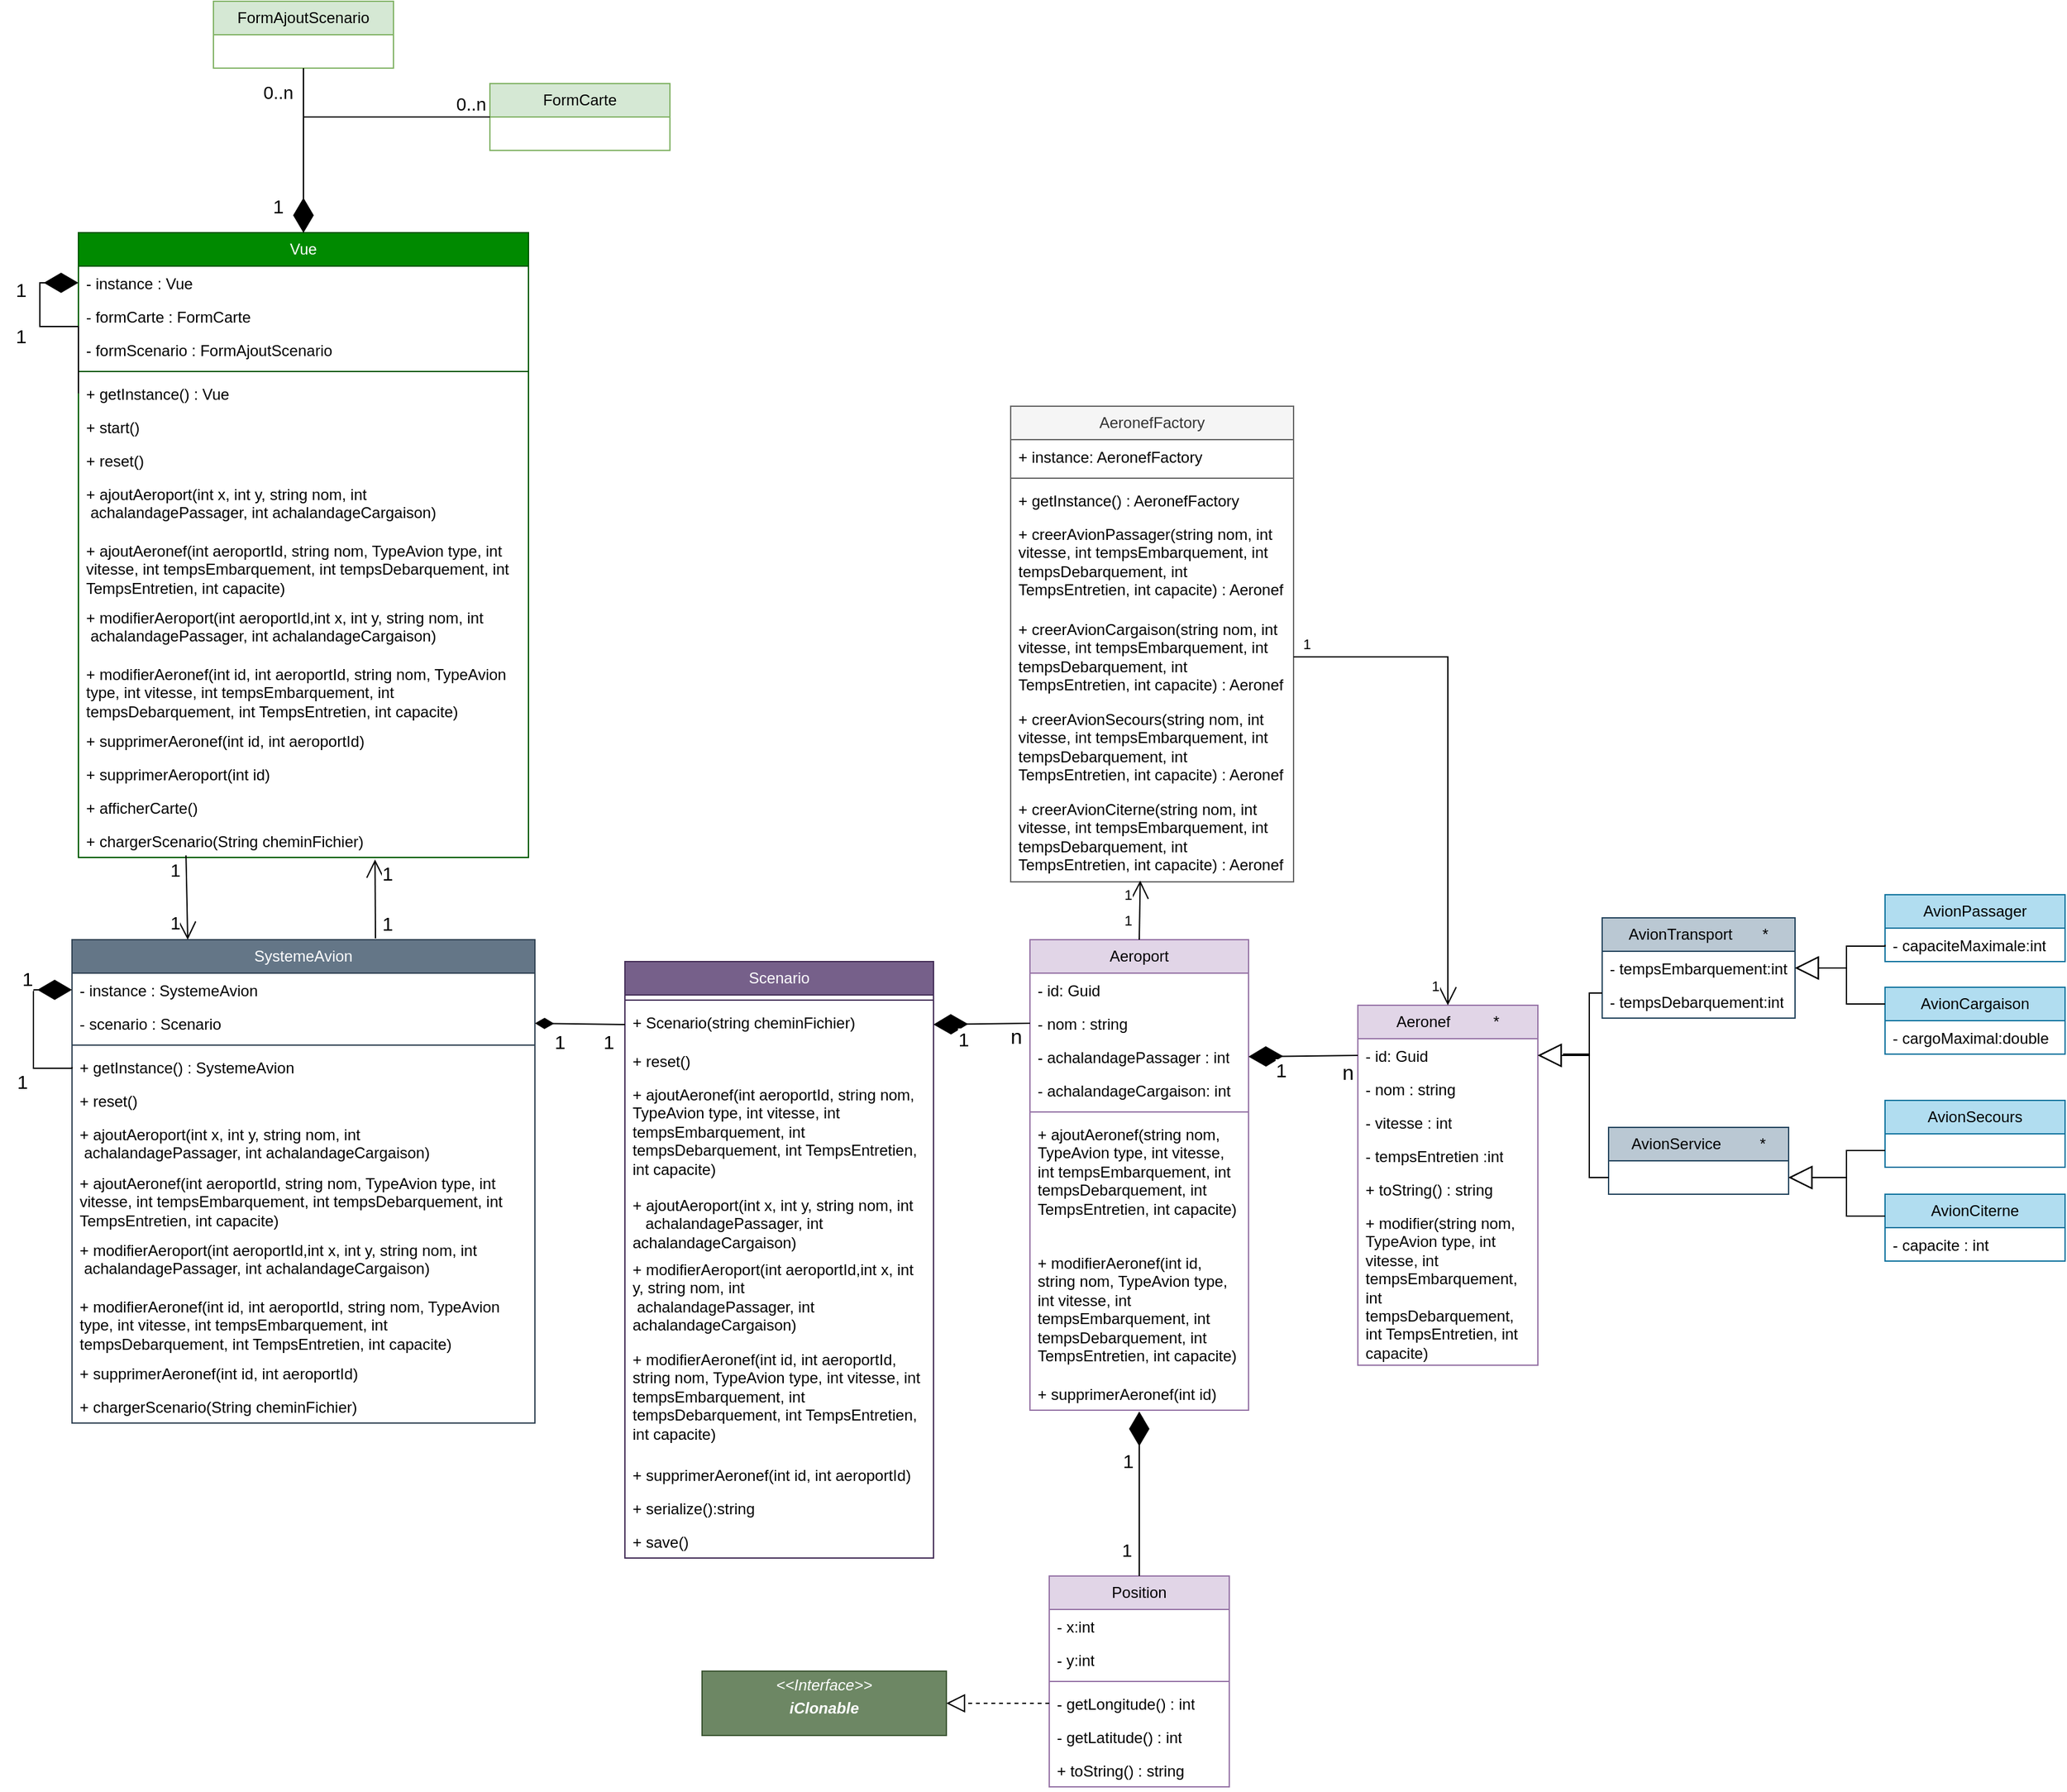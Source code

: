<mxfile version="26.2.14">
  <diagram name="Page-1" id="G4jUNvh0E0kJYvAfDZpT">
    <mxGraphModel dx="1162" dy="1583" grid="1" gridSize="10" guides="1" tooltips="1" connect="1" arrows="1" fold="1" page="1" pageScale="1" pageWidth="850" pageHeight="1100" math="0" shadow="0">
      <root>
        <mxCell id="0" />
        <mxCell id="1" parent="0" />
        <mxCell id="WXTV3Mn7f3rtUq6KaUBK-5" value="SystemeAvion" style="swimlane;fontStyle=0;childLayout=stackLayout;horizontal=1;startSize=26;fillColor=#647687;horizontalStack=0;resizeParent=1;resizeParentMax=0;resizeLast=0;collapsible=1;marginBottom=0;whiteSpace=wrap;html=1;strokeColor=#314354;fontColor=#ffffff;" parent="1" vertex="1">
          <mxGeometry x="100" y="155" width="360" height="376" as="geometry" />
        </mxCell>
        <mxCell id="WXTV3Mn7f3rtUq6KaUBK-6" value="- instance : SystemeAvion" style="text;strokeColor=none;fillColor=none;align=left;verticalAlign=top;spacingLeft=4;spacingRight=4;overflow=hidden;rotatable=0;points=[[0,0.5],[1,0.5]];portConstraint=eastwest;whiteSpace=wrap;html=1;" parent="WXTV3Mn7f3rtUq6KaUBK-5" vertex="1">
          <mxGeometry y="26" width="360" height="26" as="geometry" />
        </mxCell>
        <mxCell id="WXTV3Mn7f3rtUq6KaUBK-99" value="- scenario : Scenario" style="text;strokeColor=none;fillColor=none;align=left;verticalAlign=top;spacingLeft=4;spacingRight=4;overflow=hidden;rotatable=0;points=[[0,0.5],[1,0.5]];portConstraint=eastwest;whiteSpace=wrap;html=1;" parent="WXTV3Mn7f3rtUq6KaUBK-5" vertex="1">
          <mxGeometry y="52" width="360" height="26" as="geometry" />
        </mxCell>
        <mxCell id="WXTV3Mn7f3rtUq6KaUBK-9" value="" style="line;strokeWidth=1;fillColor=none;align=left;verticalAlign=middle;spacingTop=-1;spacingLeft=3;spacingRight=3;rotatable=0;labelPosition=right;points=[];portConstraint=eastwest;strokeColor=inherit;" parent="WXTV3Mn7f3rtUq6KaUBK-5" vertex="1">
          <mxGeometry y="78" width="360" height="8" as="geometry" />
        </mxCell>
        <mxCell id="WXTV3Mn7f3rtUq6KaUBK-10" value="+ getInstance() : SystemeAvion" style="text;strokeColor=none;fillColor=none;align=left;verticalAlign=top;spacingLeft=4;spacingRight=4;overflow=hidden;rotatable=0;points=[[0,0.5],[1,0.5]];portConstraint=eastwest;whiteSpace=wrap;html=1;" parent="WXTV3Mn7f3rtUq6KaUBK-5" vertex="1">
          <mxGeometry y="86" width="360" height="26" as="geometry" />
        </mxCell>
        <mxCell id="WXTV3Mn7f3rtUq6KaUBK-11" value="" style="endArrow=diamondThin;endFill=1;endSize=24;html=1;rounded=0;exitX=0;exitY=0.5;exitDx=0;exitDy=0;edgeStyle=orthogonalEdgeStyle;entryX=0;entryY=0.5;entryDx=0;entryDy=0;" parent="WXTV3Mn7f3rtUq6KaUBK-5" source="WXTV3Mn7f3rtUq6KaUBK-10" target="WXTV3Mn7f3rtUq6KaUBK-6" edge="1">
          <mxGeometry width="160" relative="1" as="geometry">
            <mxPoint x="-180" y="30" as="sourcePoint" />
            <mxPoint x="-70" y="40" as="targetPoint" />
            <Array as="points">
              <mxPoint x="-30" y="100" />
              <mxPoint x="-30" y="39" />
            </Array>
          </mxGeometry>
        </mxCell>
        <mxCell id="WXTV3Mn7f3rtUq6KaUBK-14" value="1" style="edgeLabel;html=1;align=center;verticalAlign=middle;resizable=0;points=[];fontSize=15;" parent="WXTV3Mn7f3rtUq6KaUBK-11" vertex="1" connectable="0">
          <mxGeometry x="-0.617" y="-3" relative="1" as="geometry">
            <mxPoint x="-17" y="13" as="offset" />
          </mxGeometry>
        </mxCell>
        <mxCell id="WXTV3Mn7f3rtUq6KaUBK-15" value="1" style="edgeLabel;html=1;align=center;verticalAlign=middle;resizable=0;points=[];fontSize=15;" parent="WXTV3Mn7f3rtUq6KaUBK-11" vertex="1" connectable="0">
          <mxGeometry x="0.564" y="2" relative="1" as="geometry">
            <mxPoint x="-9" y="-7" as="offset" />
          </mxGeometry>
        </mxCell>
        <mxCell id="maukN36tXcJNzbH-KZ2X-19" value="+ reset()" style="text;strokeColor=none;fillColor=none;align=left;verticalAlign=top;spacingLeft=4;spacingRight=4;overflow=hidden;rotatable=0;points=[[0,0.5],[1,0.5]];portConstraint=eastwest;whiteSpace=wrap;html=1;" vertex="1" parent="WXTV3Mn7f3rtUq6KaUBK-5">
          <mxGeometry y="112" width="360" height="26" as="geometry" />
        </mxCell>
        <mxCell id="WXTV3Mn7f3rtUq6KaUBK-150" value="+ ajoutAeroport(int x, int y, string nom, int&amp;nbsp; &amp;nbsp; &amp;nbsp; &amp;nbsp;achalandagePassager, int achalandageCargaison)" style="text;strokeColor=none;fillColor=none;align=left;verticalAlign=top;spacingLeft=4;spacingRight=4;overflow=hidden;rotatable=0;points=[[0,0.5],[1,0.5]];portConstraint=eastwest;whiteSpace=wrap;html=1;" parent="WXTV3Mn7f3rtUq6KaUBK-5" vertex="1">
          <mxGeometry y="138" width="360" height="38" as="geometry" />
        </mxCell>
        <mxCell id="maukN36tXcJNzbH-KZ2X-2" value="+ ajoutAeronef(int aeroportId, string nom, TypeAvion type, int vitesse, int tempsEmbarquement, int tempsDebarquement, int TempsEntretien, int capacite)" style="text;strokeColor=none;fillColor=none;align=left;verticalAlign=top;spacingLeft=4;spacingRight=4;overflow=hidden;rotatable=0;points=[[0,0.5],[1,0.5]];portConstraint=eastwest;whiteSpace=wrap;html=1;" vertex="1" parent="WXTV3Mn7f3rtUq6KaUBK-5">
          <mxGeometry y="176" width="360" height="52" as="geometry" />
        </mxCell>
        <mxCell id="maukN36tXcJNzbH-KZ2X-8" value="+ modifierAeroport(int aeroportId,int x, int y, string nom, int&amp;nbsp; &amp;nbsp; &amp;nbsp; &amp;nbsp;achalandagePassager, int achalandageCargaison)" style="text;strokeColor=none;fillColor=none;align=left;verticalAlign=top;spacingLeft=4;spacingRight=4;overflow=hidden;rotatable=0;points=[[0,0.5],[1,0.5]];portConstraint=eastwest;whiteSpace=wrap;html=1;" vertex="1" parent="WXTV3Mn7f3rtUq6KaUBK-5">
          <mxGeometry y="228" width="360" height="44" as="geometry" />
        </mxCell>
        <mxCell id="maukN36tXcJNzbH-KZ2X-14" value="+ modifierAeronef(int id, int aeroportId, string nom, TypeAvion type, int vitesse, int tempsEmbarquement, int tempsDebarquement, int TempsEntretien, int capacite)" style="text;strokeColor=none;fillColor=none;align=left;verticalAlign=top;spacingLeft=4;spacingRight=4;overflow=hidden;rotatable=0;points=[[0,0.5],[1,0.5]];portConstraint=eastwest;whiteSpace=wrap;html=1;" vertex="1" parent="WXTV3Mn7f3rtUq6KaUBK-5">
          <mxGeometry y="272" width="360" height="52" as="geometry" />
        </mxCell>
        <mxCell id="WXTV3Mn7f3rtUq6KaUBK-170" value="+ supprimerAeronef(int id, int aeroportId)" style="text;strokeColor=none;fillColor=none;align=left;verticalAlign=top;spacingLeft=4;spacingRight=4;overflow=hidden;rotatable=0;points=[[0,0.5],[1,0.5]];portConstraint=eastwest;whiteSpace=wrap;html=1;" parent="WXTV3Mn7f3rtUq6KaUBK-5" vertex="1">
          <mxGeometry y="324" width="360" height="26" as="geometry" />
        </mxCell>
        <mxCell id="WXTV3Mn7f3rtUq6KaUBK-176" value="+ chargerScenario(String cheminFichier)" style="text;strokeColor=none;fillColor=none;align=left;verticalAlign=top;spacingLeft=4;spacingRight=4;overflow=hidden;rotatable=0;points=[[0,0.5],[1,0.5]];portConstraint=eastwest;whiteSpace=wrap;html=1;" parent="WXTV3Mn7f3rtUq6KaUBK-5" vertex="1">
          <mxGeometry y="350" width="360" height="26" as="geometry" />
        </mxCell>
        <mxCell id="WXTV3Mn7f3rtUq6KaUBK-16" value="Vue" style="swimlane;fontStyle=0;childLayout=stackLayout;horizontal=1;startSize=26;fillColor=#008a00;horizontalStack=0;resizeParent=1;resizeParentMax=0;resizeLast=0;collapsible=1;marginBottom=0;whiteSpace=wrap;html=1;strokeColor=#005700;fontColor=#ffffff;" parent="1" vertex="1">
          <mxGeometry x="105" y="-395" width="350" height="486" as="geometry" />
        </mxCell>
        <mxCell id="WXTV3Mn7f3rtUq6KaUBK-17" value="- instance : Vue" style="text;strokeColor=none;fillColor=none;align=left;verticalAlign=top;spacingLeft=4;spacingRight=4;overflow=hidden;rotatable=0;points=[[0,0.5],[1,0.5]];portConstraint=eastwest;whiteSpace=wrap;html=1;" parent="WXTV3Mn7f3rtUq6KaUBK-16" vertex="1">
          <mxGeometry y="26" width="350" height="26" as="geometry" />
        </mxCell>
        <mxCell id="Ey0nkB0xlsIukGjBq3pv-2" value="- formCarte : FormCarte" style="text;strokeColor=none;fillColor=none;align=left;verticalAlign=top;spacingLeft=4;spacingRight=4;overflow=hidden;rotatable=0;points=[[0,0.5],[1,0.5]];portConstraint=eastwest;whiteSpace=wrap;html=1;" parent="WXTV3Mn7f3rtUq6KaUBK-16" vertex="1">
          <mxGeometry y="52" width="350" height="26" as="geometry" />
        </mxCell>
        <mxCell id="Ey0nkB0xlsIukGjBq3pv-1" value="- formScenario : FormAjoutScenario" style="text;strokeColor=none;fillColor=none;align=left;verticalAlign=top;spacingLeft=4;spacingRight=4;overflow=hidden;rotatable=0;points=[[0,0.5],[1,0.5]];portConstraint=eastwest;whiteSpace=wrap;html=1;" parent="WXTV3Mn7f3rtUq6KaUBK-16" vertex="1">
          <mxGeometry y="78" width="350" height="26" as="geometry" />
        </mxCell>
        <mxCell id="WXTV3Mn7f3rtUq6KaUBK-20" value="" style="line;strokeWidth=1;fillColor=none;align=left;verticalAlign=middle;spacingTop=-1;spacingLeft=3;spacingRight=3;rotatable=0;labelPosition=right;points=[];portConstraint=eastwest;strokeColor=inherit;" parent="WXTV3Mn7f3rtUq6KaUBK-16" vertex="1">
          <mxGeometry y="104" width="350" height="8" as="geometry" />
        </mxCell>
        <mxCell id="WXTV3Mn7f3rtUq6KaUBK-18" value="+ getInstance() : Vue" style="text;strokeColor=none;fillColor=none;align=left;verticalAlign=top;spacingLeft=4;spacingRight=4;overflow=hidden;rotatable=0;points=[[0,0.5],[1,0.5]];portConstraint=eastwest;whiteSpace=wrap;html=1;" parent="WXTV3Mn7f3rtUq6KaUBK-16" vertex="1">
          <mxGeometry y="112" width="350" height="26" as="geometry" />
        </mxCell>
        <mxCell id="WXTV3Mn7f3rtUq6KaUBK-24" value="" style="endArrow=diamondThin;endFill=1;endSize=24;html=1;rounded=0;exitX=0;exitY=0.5;exitDx=0;exitDy=0;edgeStyle=orthogonalEdgeStyle;entryX=0;entryY=0.5;entryDx=0;entryDy=0;" parent="WXTV3Mn7f3rtUq6KaUBK-16" source="WXTV3Mn7f3rtUq6KaUBK-18" target="WXTV3Mn7f3rtUq6KaUBK-17" edge="1">
          <mxGeometry width="160" relative="1" as="geometry">
            <mxPoint y="74" as="sourcePoint" />
            <mxPoint y="40" as="targetPoint" />
            <Array as="points">
              <mxPoint x="-30" y="73" />
              <mxPoint x="-30" y="39" />
            </Array>
          </mxGeometry>
        </mxCell>
        <mxCell id="WXTV3Mn7f3rtUq6KaUBK-25" value="1" style="edgeLabel;html=1;align=center;verticalAlign=middle;resizable=0;points=[];fontSize=15;" parent="WXTV3Mn7f3rtUq6KaUBK-24" vertex="1" connectable="0">
          <mxGeometry x="-0.617" y="-3" relative="1" as="geometry">
            <mxPoint x="-48" y="-17" as="offset" />
          </mxGeometry>
        </mxCell>
        <mxCell id="WXTV3Mn7f3rtUq6KaUBK-26" value="1" style="edgeLabel;html=1;align=center;verticalAlign=middle;resizable=0;points=[];fontSize=15;" parent="WXTV3Mn7f3rtUq6KaUBK-24" vertex="1" connectable="0">
          <mxGeometry x="0.564" y="2" relative="1" as="geometry">
            <mxPoint x="-13" y="3" as="offset" />
          </mxGeometry>
        </mxCell>
        <mxCell id="WXTV3Mn7f3rtUq6KaUBK-178" value="+ start()" style="text;strokeColor=none;fillColor=none;align=left;verticalAlign=top;spacingLeft=4;spacingRight=4;overflow=hidden;rotatable=0;points=[[0,0.5],[1,0.5]];portConstraint=eastwest;whiteSpace=wrap;html=1;" parent="WXTV3Mn7f3rtUq6KaUBK-16" vertex="1">
          <mxGeometry y="138" width="350" height="26" as="geometry" />
        </mxCell>
        <mxCell id="maukN36tXcJNzbH-KZ2X-18" value="+ reset()" style="text;strokeColor=none;fillColor=none;align=left;verticalAlign=top;spacingLeft=4;spacingRight=4;overflow=hidden;rotatable=0;points=[[0,0.5],[1,0.5]];portConstraint=eastwest;whiteSpace=wrap;html=1;" vertex="1" parent="WXTV3Mn7f3rtUq6KaUBK-16">
          <mxGeometry y="164" width="350" height="26" as="geometry" />
        </mxCell>
        <mxCell id="WXTV3Mn7f3rtUq6KaUBK-73" value="+ ajoutAeroport(int x, int y, string nom, int&amp;nbsp; &amp;nbsp; &amp;nbsp; &amp;nbsp;achalandagePassager, int achalandageCargaison)" style="text;strokeColor=none;fillColor=none;align=left;verticalAlign=top;spacingLeft=4;spacingRight=4;overflow=hidden;rotatable=0;points=[[0,0.5],[1,0.5]];portConstraint=eastwest;whiteSpace=wrap;html=1;" parent="WXTV3Mn7f3rtUq6KaUBK-16" vertex="1">
          <mxGeometry y="190" width="350" height="44" as="geometry" />
        </mxCell>
        <mxCell id="WXTV3Mn7f3rtUq6KaUBK-74" value="+ ajoutAeronef(int aeroportId, string nom, TypeAvion type, int vitesse, int tempsEmbarquement, int tempsDebarquement, int TempsEntretien, int capacite)" style="text;strokeColor=none;fillColor=none;align=left;verticalAlign=top;spacingLeft=4;spacingRight=4;overflow=hidden;rotatable=0;points=[[0,0.5],[1,0.5]];portConstraint=eastwest;whiteSpace=wrap;html=1;" parent="WXTV3Mn7f3rtUq6KaUBK-16" vertex="1">
          <mxGeometry y="234" width="350" height="52" as="geometry" />
        </mxCell>
        <mxCell id="maukN36tXcJNzbH-KZ2X-7" value="+ modifierAeroport(int aeroportId,int x, int y, string nom, int&amp;nbsp; &amp;nbsp; &amp;nbsp; &amp;nbsp;achalandagePassager, int achalandageCargaison)" style="text;strokeColor=none;fillColor=none;align=left;verticalAlign=top;spacingLeft=4;spacingRight=4;overflow=hidden;rotatable=0;points=[[0,0.5],[1,0.5]];portConstraint=eastwest;whiteSpace=wrap;html=1;" vertex="1" parent="WXTV3Mn7f3rtUq6KaUBK-16">
          <mxGeometry y="286" width="350" height="44" as="geometry" />
        </mxCell>
        <mxCell id="maukN36tXcJNzbH-KZ2X-13" value="+ modifierAeronef(int id, int aeroportId, string nom, TypeAvion type, int vitesse, int tempsEmbarquement, int tempsDebarquement, int TempsEntretien, int capacite)" style="text;strokeColor=none;fillColor=none;align=left;verticalAlign=top;spacingLeft=4;spacingRight=4;overflow=hidden;rotatable=0;points=[[0,0.5],[1,0.5]];portConstraint=eastwest;whiteSpace=wrap;html=1;" vertex="1" parent="WXTV3Mn7f3rtUq6KaUBK-16">
          <mxGeometry y="330" width="350" height="52" as="geometry" />
        </mxCell>
        <mxCell id="WXTV3Mn7f3rtUq6KaUBK-151" value="+ supprimerAeronef(int id, int aeroportId)" style="text;strokeColor=none;fillColor=none;align=left;verticalAlign=top;spacingLeft=4;spacingRight=4;overflow=hidden;rotatable=0;points=[[0,0.5],[1,0.5]];portConstraint=eastwest;whiteSpace=wrap;html=1;" parent="WXTV3Mn7f3rtUq6KaUBK-16" vertex="1">
          <mxGeometry y="382" width="350" height="26" as="geometry" />
        </mxCell>
        <mxCell id="WXTV3Mn7f3rtUq6KaUBK-169" value="+ supprimerAeroport(int id)" style="text;strokeColor=none;fillColor=none;align=left;verticalAlign=top;spacingLeft=4;spacingRight=4;overflow=hidden;rotatable=0;points=[[0,0.5],[1,0.5]];portConstraint=eastwest;whiteSpace=wrap;html=1;" parent="WXTV3Mn7f3rtUq6KaUBK-16" vertex="1">
          <mxGeometry y="408" width="350" height="26" as="geometry" />
        </mxCell>
        <mxCell id="WXTV3Mn7f3rtUq6KaUBK-174" value="+ afficherCarte()" style="text;strokeColor=none;fillColor=none;align=left;verticalAlign=top;spacingLeft=4;spacingRight=4;overflow=hidden;rotatable=0;points=[[0,0.5],[1,0.5]];portConstraint=eastwest;whiteSpace=wrap;html=1;" parent="WXTV3Mn7f3rtUq6KaUBK-16" vertex="1">
          <mxGeometry y="434" width="350" height="26" as="geometry" />
        </mxCell>
        <mxCell id="WXTV3Mn7f3rtUq6KaUBK-175" value="+ chargerScenario(String cheminFichier)" style="text;strokeColor=none;fillColor=none;align=left;verticalAlign=top;spacingLeft=4;spacingRight=4;overflow=hidden;rotatable=0;points=[[0,0.5],[1,0.5]];portConstraint=eastwest;whiteSpace=wrap;html=1;" parent="WXTV3Mn7f3rtUq6KaUBK-16" vertex="1">
          <mxGeometry y="460" width="350" height="26" as="geometry" />
        </mxCell>
        <mxCell id="WXTV3Mn7f3rtUq6KaUBK-21" value="" style="endArrow=open;endFill=1;endSize=12;html=1;rounded=0;entryX=0.25;entryY=0;entryDx=0;entryDy=0;exitX=0.239;exitY=0.936;exitDx=0;exitDy=0;exitPerimeter=0;" parent="1" source="WXTV3Mn7f3rtUq6KaUBK-175" target="WXTV3Mn7f3rtUq6KaUBK-5" edge="1">
          <mxGeometry width="160" relative="1" as="geometry">
            <mxPoint x="190" y="84" as="sourcePoint" />
            <mxPoint x="205" y="74" as="targetPoint" />
          </mxGeometry>
        </mxCell>
        <mxCell id="WXTV3Mn7f3rtUq6KaUBK-77" value="1" style="edgeLabel;html=1;align=center;verticalAlign=middle;resizable=0;points=[];fontSize=14;" parent="WXTV3Mn7f3rtUq6KaUBK-21" vertex="1" connectable="0">
          <mxGeometry x="-0.432" y="-4" relative="1" as="geometry">
            <mxPoint x="-5" y="-7" as="offset" />
          </mxGeometry>
        </mxCell>
        <mxCell id="WXTV3Mn7f3rtUq6KaUBK-78" value="1" style="edgeLabel;html=1;align=center;verticalAlign=middle;resizable=0;points=[];fontSize=14;" parent="WXTV3Mn7f3rtUq6KaUBK-21" vertex="1" connectable="0">
          <mxGeometry x="0.316" y="-4" relative="1" as="geometry">
            <mxPoint x="-6" y="9" as="offset" />
          </mxGeometry>
        </mxCell>
        <mxCell id="WXTV3Mn7f3rtUq6KaUBK-23" value="" style="endArrow=open;endFill=1;endSize=12;html=1;rounded=0;entryX=0.659;entryY=1.064;entryDx=0;entryDy=0;entryPerimeter=0;" parent="1" target="WXTV3Mn7f3rtUq6KaUBK-175" edge="1">
          <mxGeometry width="160" relative="1" as="geometry">
            <mxPoint x="336" y="154" as="sourcePoint" />
            <mxPoint x="337" y="94" as="targetPoint" />
          </mxGeometry>
        </mxCell>
        <mxCell id="WXTV3Mn7f3rtUq6KaUBK-75" value="1" style="edgeLabel;html=1;align=center;verticalAlign=middle;resizable=0;points=[];fontSize=15;" parent="WXTV3Mn7f3rtUq6KaUBK-23" vertex="1" connectable="0">
          <mxGeometry x="-0.487" y="1" relative="1" as="geometry">
            <mxPoint x="10" y="3" as="offset" />
          </mxGeometry>
        </mxCell>
        <mxCell id="WXTV3Mn7f3rtUq6KaUBK-76" value="1" style="edgeLabel;html=1;align=center;verticalAlign=middle;resizable=0;points=[];fontSize=15;" parent="WXTV3Mn7f3rtUq6KaUBK-23" vertex="1" connectable="0">
          <mxGeometry x="0.518" y="-1" relative="1" as="geometry">
            <mxPoint x="8" y="-5" as="offset" />
          </mxGeometry>
        </mxCell>
        <mxCell id="WXTV3Mn7f3rtUq6KaUBK-27" value="Scenario" style="swimlane;fontStyle=0;childLayout=stackLayout;horizontal=1;startSize=26;fillColor=#76608a;horizontalStack=0;resizeParent=1;resizeParentMax=0;resizeLast=0;collapsible=1;marginBottom=0;whiteSpace=wrap;html=1;strokeColor=#432D57;fontColor=#ffffff;" parent="1" vertex="1">
          <mxGeometry x="530" y="172" width="240" height="464" as="geometry" />
        </mxCell>
        <mxCell id="WXTV3Mn7f3rtUq6KaUBK-29" value="" style="line;strokeWidth=1;fillColor=none;align=left;verticalAlign=middle;spacingTop=-1;spacingLeft=3;spacingRight=3;rotatable=0;labelPosition=right;points=[];portConstraint=eastwest;strokeColor=inherit;" parent="WXTV3Mn7f3rtUq6KaUBK-27" vertex="1">
          <mxGeometry y="26" width="240" height="8" as="geometry" />
        </mxCell>
        <mxCell id="WXTV3Mn7f3rtUq6KaUBK-177" value="+ Scenario(string cheminFichier)" style="text;strokeColor=none;fillColor=none;align=left;verticalAlign=top;spacingLeft=4;spacingRight=4;overflow=hidden;rotatable=0;points=[[0,0.5],[1,0.5]];portConstraint=eastwest;whiteSpace=wrap;html=1;" parent="WXTV3Mn7f3rtUq6KaUBK-27" vertex="1">
          <mxGeometry y="34" width="240" height="30" as="geometry" />
        </mxCell>
        <mxCell id="maukN36tXcJNzbH-KZ2X-20" value="+ reset()" style="text;strokeColor=none;fillColor=none;align=left;verticalAlign=top;spacingLeft=4;spacingRight=4;overflow=hidden;rotatable=0;points=[[0,0.5],[1,0.5]];portConstraint=eastwest;whiteSpace=wrap;html=1;" vertex="1" parent="WXTV3Mn7f3rtUq6KaUBK-27">
          <mxGeometry y="64" width="240" height="26" as="geometry" />
        </mxCell>
        <mxCell id="maukN36tXcJNzbH-KZ2X-3" value="+ ajoutAeronef(int aeroportId, string nom, TypeAvion type, int vitesse, int tempsEmbarquement, int tempsDebarquement, int TempsEntretien, int capacite)" style="text;strokeColor=none;fillColor=none;align=left;verticalAlign=top;spacingLeft=4;spacingRight=4;overflow=hidden;rotatable=0;points=[[0,0.5],[1,0.5]];portConstraint=eastwest;whiteSpace=wrap;html=1;" vertex="1" parent="WXTV3Mn7f3rtUq6KaUBK-27">
          <mxGeometry y="90" width="240" height="86" as="geometry" />
        </mxCell>
        <mxCell id="Ey0nkB0xlsIukGjBq3pv-10" value="+ ajoutAeroport(int x, int y, string nom, int&amp;nbsp; &amp;nbsp; &amp;nbsp; &amp;nbsp;achalandagePassager, int achalandageCargaison)" style="text;strokeColor=none;fillColor=none;align=left;verticalAlign=top;spacingLeft=4;spacingRight=4;overflow=hidden;rotatable=0;points=[[0,0.5],[1,0.5]];portConstraint=eastwest;whiteSpace=wrap;html=1;" parent="WXTV3Mn7f3rtUq6KaUBK-27" vertex="1">
          <mxGeometry y="176" width="240" height="50" as="geometry" />
        </mxCell>
        <mxCell id="maukN36tXcJNzbH-KZ2X-9" value="+ modifierAeroport(int aeroportId,int x, int y, string nom, int&amp;nbsp; &amp;nbsp; &amp;nbsp; &amp;nbsp;achalandagePassager, int achalandageCargaison)" style="text;strokeColor=none;fillColor=none;align=left;verticalAlign=top;spacingLeft=4;spacingRight=4;overflow=hidden;rotatable=0;points=[[0,0.5],[1,0.5]];portConstraint=eastwest;whiteSpace=wrap;html=1;" vertex="1" parent="WXTV3Mn7f3rtUq6KaUBK-27">
          <mxGeometry y="226" width="240" height="70" as="geometry" />
        </mxCell>
        <mxCell id="maukN36tXcJNzbH-KZ2X-15" value="+ modifierAeronef(int id, int aeroportId, string nom, TypeAvion type, int vitesse, int tempsEmbarquement, int tempsDebarquement, int TempsEntretien, int capacite)" style="text;strokeColor=none;fillColor=none;align=left;verticalAlign=top;spacingLeft=4;spacingRight=4;overflow=hidden;rotatable=0;points=[[0,0.5],[1,0.5]];portConstraint=eastwest;whiteSpace=wrap;html=1;" vertex="1" parent="WXTV3Mn7f3rtUq6KaUBK-27">
          <mxGeometry y="296" width="240" height="90" as="geometry" />
        </mxCell>
        <mxCell id="maukN36tXcJNzbH-KZ2X-11" value="+ supprimerAeronef(int id, int aeroportId)" style="text;strokeColor=none;fillColor=none;align=left;verticalAlign=top;spacingLeft=4;spacingRight=4;overflow=hidden;rotatable=0;points=[[0,0.5],[1,0.5]];portConstraint=eastwest;whiteSpace=wrap;html=1;" vertex="1" parent="WXTV3Mn7f3rtUq6KaUBK-27">
          <mxGeometry y="386" width="240" height="26" as="geometry" />
        </mxCell>
        <mxCell id="WXTV3Mn7f3rtUq6KaUBK-138" value="+ serialize():string" style="text;strokeColor=none;fillColor=none;align=left;verticalAlign=top;spacingLeft=4;spacingRight=4;overflow=hidden;rotatable=0;points=[[0,0.5],[1,0.5]];portConstraint=eastwest;whiteSpace=wrap;html=1;" parent="WXTV3Mn7f3rtUq6KaUBK-27" vertex="1">
          <mxGeometry y="412" width="240" height="26" as="geometry" />
        </mxCell>
        <mxCell id="WXTV3Mn7f3rtUq6KaUBK-161" value="+ save()" style="text;strokeColor=none;fillColor=none;align=left;verticalAlign=top;spacingLeft=4;spacingRight=4;overflow=hidden;rotatable=0;points=[[0,0.5],[1,0.5]];portConstraint=eastwest;whiteSpace=wrap;html=1;" parent="WXTV3Mn7f3rtUq6KaUBK-27" vertex="1">
          <mxGeometry y="438" width="240" height="26" as="geometry" />
        </mxCell>
        <mxCell id="WXTV3Mn7f3rtUq6KaUBK-34" value="" style="endArrow=diamondThin;endFill=1;endSize=12;html=1;rounded=0;entryX=1;entryY=0.5;entryDx=0;entryDy=0;exitX=0;exitY=0.5;exitDx=0;exitDy=0;" parent="1" source="WXTV3Mn7f3rtUq6KaUBK-177" target="WXTV3Mn7f3rtUq6KaUBK-99" edge="1">
          <mxGeometry width="160" relative="1" as="geometry">
            <mxPoint x="580" y="219.0" as="sourcePoint" />
            <mxPoint x="600" y="201.37" as="targetPoint" />
          </mxGeometry>
        </mxCell>
        <mxCell id="WXTV3Mn7f3rtUq6KaUBK-96" value="1" style="edgeLabel;html=1;align=center;verticalAlign=middle;resizable=0;points=[];fontSize=15;" parent="WXTV3Mn7f3rtUq6KaUBK-34" vertex="1" connectable="0">
          <mxGeometry x="-0.617" y="-2" relative="1" as="geometry">
            <mxPoint y="15" as="offset" />
          </mxGeometry>
        </mxCell>
        <mxCell id="WXTV3Mn7f3rtUq6KaUBK-97" value="1" style="edgeLabel;html=1;align=center;verticalAlign=middle;resizable=0;points=[];fontSize=15;" parent="WXTV3Mn7f3rtUq6KaUBK-34" vertex="1" connectable="0">
          <mxGeometry x="0.459" y="2" relative="1" as="geometry">
            <mxPoint y="11" as="offset" />
          </mxGeometry>
        </mxCell>
        <mxCell id="WXTV3Mn7f3rtUq6KaUBK-37" value="Aeronef&amp;nbsp; &amp;nbsp; &amp;nbsp; &amp;nbsp; &amp;nbsp; *" style="swimlane;fontStyle=0;childLayout=stackLayout;horizontal=1;startSize=26;fillColor=#e1d5e7;horizontalStack=0;resizeParent=1;resizeParentMax=0;resizeLast=0;collapsible=1;marginBottom=0;whiteSpace=wrap;html=1;strokeColor=#9673a6;" parent="1" vertex="1">
          <mxGeometry x="1100" y="206" width="140" height="280" as="geometry" />
        </mxCell>
        <mxCell id="WXTV3Mn7f3rtUq6KaUBK-132" value="- id: Guid" style="text;strokeColor=none;fillColor=none;align=left;verticalAlign=top;spacingLeft=4;spacingRight=4;overflow=hidden;rotatable=0;points=[[0,0.5],[1,0.5]];portConstraint=eastwest;whiteSpace=wrap;html=1;" parent="WXTV3Mn7f3rtUq6KaUBK-37" vertex="1">
          <mxGeometry y="26" width="140" height="26" as="geometry" />
        </mxCell>
        <mxCell id="Ey0nkB0xlsIukGjBq3pv-3" value="- nom : string" style="text;strokeColor=none;fillColor=none;align=left;verticalAlign=top;spacingLeft=4;spacingRight=4;overflow=hidden;rotatable=0;points=[[0,0.5],[1,0.5]];portConstraint=eastwest;whiteSpace=wrap;html=1;" parent="WXTV3Mn7f3rtUq6KaUBK-37" vertex="1">
          <mxGeometry y="52" width="140" height="26" as="geometry" />
        </mxCell>
        <mxCell id="Ey0nkB0xlsIukGjBq3pv-5" value="- vitesse : int" style="text;strokeColor=none;fillColor=none;align=left;verticalAlign=top;spacingLeft=4;spacingRight=4;overflow=hidden;rotatable=0;points=[[0,0.5],[1,0.5]];portConstraint=eastwest;whiteSpace=wrap;html=1;" parent="WXTV3Mn7f3rtUq6KaUBK-37" vertex="1">
          <mxGeometry y="78" width="140" height="26" as="geometry" />
        </mxCell>
        <mxCell id="Ey0nkB0xlsIukGjBq3pv-7" value="- tempsEntretien :int" style="text;strokeColor=none;fillColor=none;align=left;verticalAlign=top;spacingLeft=4;spacingRight=4;overflow=hidden;rotatable=0;points=[[0,0.5],[1,0.5]];portConstraint=eastwest;whiteSpace=wrap;html=1;" parent="WXTV3Mn7f3rtUq6KaUBK-37" vertex="1">
          <mxGeometry y="104" width="140" height="26" as="geometry" />
        </mxCell>
        <mxCell id="Ey0nkB0xlsIukGjBq3pv-8" value="+ toString() : string" style="text;strokeColor=none;fillColor=none;align=left;verticalAlign=top;spacingLeft=4;spacingRight=4;overflow=hidden;rotatable=0;points=[[0,0.5],[1,0.5]];portConstraint=eastwest;whiteSpace=wrap;html=1;" parent="WXTV3Mn7f3rtUq6KaUBK-37" vertex="1">
          <mxGeometry y="130" width="140" height="26" as="geometry" />
        </mxCell>
        <mxCell id="maukN36tXcJNzbH-KZ2X-17" value="+ modifier(string nom, TypeAvion type, int vitesse, int tempsEmbarquement, int tempsDebarquement, int TempsEntretien, int capacite)" style="text;strokeColor=none;fillColor=none;align=left;verticalAlign=top;spacingLeft=4;spacingRight=4;overflow=hidden;rotatable=0;points=[[0,0.5],[1,0.5]];portConstraint=eastwest;whiteSpace=wrap;html=1;" vertex="1" parent="WXTV3Mn7f3rtUq6KaUBK-37">
          <mxGeometry y="156" width="140" height="124" as="geometry" />
        </mxCell>
        <mxCell id="WXTV3Mn7f3rtUq6KaUBK-50" value="Aeroport" style="swimlane;fontStyle=0;childLayout=stackLayout;horizontal=1;startSize=26;fillColor=#e1d5e7;horizontalStack=0;resizeParent=1;resizeParentMax=0;resizeLast=0;collapsible=1;marginBottom=0;whiteSpace=wrap;html=1;strokeColor=#9673a6;" parent="1" vertex="1">
          <mxGeometry x="845" y="155" width="170" height="366" as="geometry">
            <mxRectangle x="770" y="146" width="90" height="30" as="alternateBounds" />
          </mxGeometry>
        </mxCell>
        <mxCell id="WXTV3Mn7f3rtUq6KaUBK-52" value="- id: Guid" style="text;strokeColor=none;fillColor=none;align=left;verticalAlign=top;spacingLeft=4;spacingRight=4;overflow=hidden;rotatable=0;points=[[0,0.5],[1,0.5]];portConstraint=eastwest;whiteSpace=wrap;html=1;" parent="WXTV3Mn7f3rtUq6KaUBK-50" vertex="1">
          <mxGeometry y="26" width="170" height="26" as="geometry" />
        </mxCell>
        <mxCell id="WXTV3Mn7f3rtUq6KaUBK-53" value="- nom : string" style="text;strokeColor=none;fillColor=none;align=left;verticalAlign=top;spacingLeft=4;spacingRight=4;overflow=hidden;rotatable=0;points=[[0,0.5],[1,0.5]];portConstraint=eastwest;whiteSpace=wrap;html=1;" parent="WXTV3Mn7f3rtUq6KaUBK-50" vertex="1">
          <mxGeometry y="52" width="170" height="26" as="geometry" />
        </mxCell>
        <mxCell id="WXTV3Mn7f3rtUq6KaUBK-134" value="- achalandagePassager : int" style="text;strokeColor=none;fillColor=none;align=left;verticalAlign=top;spacingLeft=4;spacingRight=4;overflow=hidden;rotatable=0;points=[[0,0.5],[1,0.5]];portConstraint=eastwest;whiteSpace=wrap;html=1;" parent="WXTV3Mn7f3rtUq6KaUBK-50" vertex="1">
          <mxGeometry y="78" width="170" height="26" as="geometry" />
        </mxCell>
        <mxCell id="WXTV3Mn7f3rtUq6KaUBK-135" value="- achalandageCargaison: int" style="text;strokeColor=none;fillColor=none;align=left;verticalAlign=top;spacingLeft=4;spacingRight=4;overflow=hidden;rotatable=0;points=[[0,0.5],[1,0.5]];portConstraint=eastwest;whiteSpace=wrap;html=1;" parent="WXTV3Mn7f3rtUq6KaUBK-50" vertex="1">
          <mxGeometry y="104" width="170" height="26" as="geometry" />
        </mxCell>
        <mxCell id="maukN36tXcJNzbH-KZ2X-5" value="" style="line;strokeWidth=1;fillColor=none;align=left;verticalAlign=middle;spacingTop=-1;spacingLeft=3;spacingRight=3;rotatable=0;labelPosition=right;points=[];portConstraint=eastwest;strokeColor=inherit;" vertex="1" parent="WXTV3Mn7f3rtUq6KaUBK-50">
          <mxGeometry y="130" width="170" height="8" as="geometry" />
        </mxCell>
        <mxCell id="maukN36tXcJNzbH-KZ2X-4" value="+ ajoutAeronef(string nom, TypeAvion type, int vitesse, int tempsEmbarquement, int tempsDebarquement, int TempsEntretien, int capacite)" style="text;strokeColor=none;fillColor=none;align=left;verticalAlign=top;spacingLeft=4;spacingRight=4;overflow=hidden;rotatable=0;points=[[0,0.5],[1,0.5]];portConstraint=eastwest;whiteSpace=wrap;html=1;" vertex="1" parent="WXTV3Mn7f3rtUq6KaUBK-50">
          <mxGeometry y="138" width="170" height="100" as="geometry" />
        </mxCell>
        <mxCell id="maukN36tXcJNzbH-KZ2X-16" value="+ modifierAeronef(int id, string nom, TypeAvion type, int vitesse, int tempsEmbarquement, int tempsDebarquement, int TempsEntretien, int capacite)" style="text;strokeColor=none;fillColor=none;align=left;verticalAlign=top;spacingLeft=4;spacingRight=4;overflow=hidden;rotatable=0;points=[[0,0.5],[1,0.5]];portConstraint=eastwest;whiteSpace=wrap;html=1;" vertex="1" parent="WXTV3Mn7f3rtUq6KaUBK-50">
          <mxGeometry y="238" width="170" height="102" as="geometry" />
        </mxCell>
        <mxCell id="maukN36tXcJNzbH-KZ2X-12" value="+ supprimerAeronef(int id)" style="text;strokeColor=none;fillColor=none;align=left;verticalAlign=top;spacingLeft=4;spacingRight=4;overflow=hidden;rotatable=0;points=[[0,0.5],[1,0.5]];portConstraint=eastwest;whiteSpace=wrap;html=1;" vertex="1" parent="WXTV3Mn7f3rtUq6KaUBK-50">
          <mxGeometry y="340" width="170" height="26" as="geometry" />
        </mxCell>
        <mxCell id="WXTV3Mn7f3rtUq6KaUBK-54" value="Position" style="swimlane;fontStyle=0;childLayout=stackLayout;horizontal=1;startSize=26;fillColor=#e1d5e7;horizontalStack=0;resizeParent=1;resizeParentMax=0;resizeLast=0;collapsible=1;marginBottom=0;whiteSpace=wrap;html=1;strokeColor=#9673a6;" parent="1" vertex="1">
          <mxGeometry x="860" y="650" width="140" height="164" as="geometry" />
        </mxCell>
        <mxCell id="WXTV3Mn7f3rtUq6KaUBK-55" value="- x:int" style="text;strokeColor=none;fillColor=none;align=left;verticalAlign=top;spacingLeft=4;spacingRight=4;overflow=hidden;rotatable=0;points=[[0,0.5],[1,0.5]];portConstraint=eastwest;whiteSpace=wrap;html=1;" parent="WXTV3Mn7f3rtUq6KaUBK-54" vertex="1">
          <mxGeometry y="26" width="140" height="26" as="geometry" />
        </mxCell>
        <mxCell id="WXTV3Mn7f3rtUq6KaUBK-56" value="- y:int" style="text;strokeColor=none;fillColor=none;align=left;verticalAlign=top;spacingLeft=4;spacingRight=4;overflow=hidden;rotatable=0;points=[[0,0.5],[1,0.5]];portConstraint=eastwest;whiteSpace=wrap;html=1;" parent="WXTV3Mn7f3rtUq6KaUBK-54" vertex="1">
          <mxGeometry y="52" width="140" height="26" as="geometry" />
        </mxCell>
        <mxCell id="WXTV3Mn7f3rtUq6KaUBK-86" value="" style="line;strokeWidth=1;fillColor=none;align=left;verticalAlign=middle;spacingTop=-1;spacingLeft=3;spacingRight=3;rotatable=0;labelPosition=right;points=[];portConstraint=eastwest;strokeColor=inherit;" parent="WXTV3Mn7f3rtUq6KaUBK-54" vertex="1">
          <mxGeometry y="78" width="140" height="8" as="geometry" />
        </mxCell>
        <mxCell id="WXTV3Mn7f3rtUq6KaUBK-87" value="- getLongitude() : int" style="text;strokeColor=none;fillColor=none;align=left;verticalAlign=top;spacingLeft=4;spacingRight=4;overflow=hidden;rotatable=0;points=[[0,0.5],[1,0.5]];portConstraint=eastwest;whiteSpace=wrap;html=1;" parent="WXTV3Mn7f3rtUq6KaUBK-54" vertex="1">
          <mxGeometry y="86" width="140" height="26" as="geometry" />
        </mxCell>
        <mxCell id="WXTV3Mn7f3rtUq6KaUBK-88" value="- getLatitude() : int" style="text;strokeColor=none;fillColor=none;align=left;verticalAlign=top;spacingLeft=4;spacingRight=4;overflow=hidden;rotatable=0;points=[[0,0.5],[1,0.5]];portConstraint=eastwest;whiteSpace=wrap;html=1;" parent="WXTV3Mn7f3rtUq6KaUBK-54" vertex="1">
          <mxGeometry y="112" width="140" height="26" as="geometry" />
        </mxCell>
        <mxCell id="WXTV3Mn7f3rtUq6KaUBK-136" value="+ toString() : string" style="text;strokeColor=none;fillColor=none;align=left;verticalAlign=top;spacingLeft=4;spacingRight=4;overflow=hidden;rotatable=0;points=[[0,0.5],[1,0.5]];portConstraint=eastwest;whiteSpace=wrap;html=1;" parent="WXTV3Mn7f3rtUq6KaUBK-54" vertex="1">
          <mxGeometry y="138" width="140" height="26" as="geometry" />
        </mxCell>
        <mxCell id="WXTV3Mn7f3rtUq6KaUBK-58" value="FormAjoutScenario" style="swimlane;fontStyle=0;childLayout=stackLayout;horizontal=1;startSize=26;fillColor=#d5e8d4;horizontalStack=0;resizeParent=1;resizeParentMax=0;resizeLast=0;collapsible=1;marginBottom=0;whiteSpace=wrap;html=1;strokeColor=#82b366;" parent="1" vertex="1">
          <mxGeometry x="210" y="-575" width="140" height="52" as="geometry" />
        </mxCell>
        <mxCell id="WXTV3Mn7f3rtUq6KaUBK-72" value="" style="endArrow=diamondThin;endFill=1;endSize=24;html=1;rounded=0;entryX=0.5;entryY=0;entryDx=0;entryDy=0;exitX=0.5;exitY=1;exitDx=0;exitDy=0;" parent="1" source="WXTV3Mn7f3rtUq6KaUBK-58" target="WXTV3Mn7f3rtUq6KaUBK-16" edge="1">
          <mxGeometry width="160" relative="1" as="geometry">
            <mxPoint x="285.5" y="-471.988" as="sourcePoint" />
            <mxPoint x="335" y="-427" as="targetPoint" />
          </mxGeometry>
        </mxCell>
        <mxCell id="WXTV3Mn7f3rtUq6KaUBK-79" value="1" style="edgeLabel;html=1;align=center;verticalAlign=middle;resizable=0;points=[];fontSize=15;" parent="WXTV3Mn7f3rtUq6KaUBK-72" vertex="1" connectable="0">
          <mxGeometry x="0.687" y="1" relative="1" as="geometry">
            <mxPoint x="-21" y="-1" as="offset" />
          </mxGeometry>
        </mxCell>
        <mxCell id="WXTV3Mn7f3rtUq6KaUBK-80" value="0..n" style="edgeLabel;html=1;align=center;verticalAlign=middle;resizable=0;points=[];fontSize=14;" parent="WXTV3Mn7f3rtUq6KaUBK-72" vertex="1" connectable="0">
          <mxGeometry x="-0.531" y="3" relative="1" as="geometry">
            <mxPoint x="-23" y="-11" as="offset" />
          </mxGeometry>
        </mxCell>
        <mxCell id="WXTV3Mn7f3rtUq6KaUBK-90" value="&lt;p style=&quot;margin:0px;margin-top:4px;text-align:center;&quot;&gt;&lt;i&gt;&amp;lt;&amp;lt;Interface&amp;gt;&amp;gt;&lt;/i&gt;&lt;br&gt;&lt;/p&gt;&lt;p style=&quot;margin:0px;margin-top:4px;text-align:center;&quot;&gt;&lt;i&gt;&lt;b&gt;iClonable&lt;/b&gt;&lt;/i&gt;&lt;/p&gt;&lt;p style=&quot;margin:0px;margin-left:4px;&quot;&gt;&lt;br&gt;&lt;/p&gt;" style="verticalAlign=top;align=left;overflow=fill;html=1;whiteSpace=wrap;fillColor=#6d8764;fontColor=#ffffff;strokeColor=#3A5431;" parent="1" vertex="1">
          <mxGeometry x="590" y="724" width="190" height="50" as="geometry" />
        </mxCell>
        <mxCell id="WXTV3Mn7f3rtUq6KaUBK-91" value="" style="endArrow=block;dashed=1;endFill=0;endSize=12;html=1;rounded=0;entryX=1;entryY=0.5;entryDx=0;entryDy=0;exitX=0;exitY=0.5;exitDx=0;exitDy=0;" parent="1" source="WXTV3Mn7f3rtUq6KaUBK-87" target="WXTV3Mn7f3rtUq6KaUBK-90" edge="1">
          <mxGeometry width="160" relative="1" as="geometry">
            <mxPoint x="800" y="456.45" as="sourcePoint" />
            <mxPoint x="715" y="605.45" as="targetPoint" />
          </mxGeometry>
        </mxCell>
        <mxCell id="WXTV3Mn7f3rtUq6KaUBK-93" value="" style="endArrow=diamondThin;endFill=1;endSize=24;html=1;rounded=0;entryX=1;entryY=0.5;entryDx=0;entryDy=0;exitX=0;exitY=0.5;exitDx=0;exitDy=0;" parent="1" source="WXTV3Mn7f3rtUq6KaUBK-53" target="WXTV3Mn7f3rtUq6KaUBK-177" edge="1">
          <mxGeometry width="160" relative="1" as="geometry">
            <mxPoint x="750" y="306" as="sourcePoint" />
            <mxPoint x="770" y="219.0" as="targetPoint" />
          </mxGeometry>
        </mxCell>
        <mxCell id="WXTV3Mn7f3rtUq6KaUBK-94" value="n" style="edgeLabel;html=1;align=center;verticalAlign=middle;resizable=0;points=[];fontSize=16;" parent="WXTV3Mn7f3rtUq6KaUBK-93" vertex="1" connectable="0">
          <mxGeometry x="-0.425" y="-4" relative="1" as="geometry">
            <mxPoint x="10" y="13" as="offset" />
          </mxGeometry>
        </mxCell>
        <mxCell id="WXTV3Mn7f3rtUq6KaUBK-95" value="1" style="edgeLabel;html=1;align=center;verticalAlign=middle;resizable=0;points=[];fontSize=15;" parent="WXTV3Mn7f3rtUq6KaUBK-93" vertex="1" connectable="0">
          <mxGeometry x="0.314" y="2" relative="1" as="geometry">
            <mxPoint x="-3" y="9" as="offset" />
          </mxGeometry>
        </mxCell>
        <mxCell id="WXTV3Mn7f3rtUq6KaUBK-100" value="" style="endArrow=diamondThin;endFill=1;endSize=24;html=1;rounded=0;entryX=1;entryY=0.5;entryDx=0;entryDy=0;exitX=0;exitY=0.5;exitDx=0;exitDy=0;" parent="1" target="WXTV3Mn7f3rtUq6KaUBK-134" edge="1" source="WXTV3Mn7f3rtUq6KaUBK-132">
          <mxGeometry width="160" relative="1" as="geometry">
            <mxPoint x="1100" y="217.0" as="sourcePoint" />
            <mxPoint x="1000" y="216" as="targetPoint" />
          </mxGeometry>
        </mxCell>
        <mxCell id="WXTV3Mn7f3rtUq6KaUBK-101" value="n" style="edgeLabel;html=1;align=center;verticalAlign=middle;resizable=0;points=[];fontSize=16;" parent="WXTV3Mn7f3rtUq6KaUBK-100" vertex="1" connectable="0">
          <mxGeometry x="-0.425" y="-4" relative="1" as="geometry">
            <mxPoint x="16" y="16" as="offset" />
          </mxGeometry>
        </mxCell>
        <mxCell id="WXTV3Mn7f3rtUq6KaUBK-102" value="1" style="edgeLabel;html=1;align=center;verticalAlign=middle;resizable=0;points=[];fontSize=15;" parent="WXTV3Mn7f3rtUq6KaUBK-100" vertex="1" connectable="0">
          <mxGeometry x="0.314" y="2" relative="1" as="geometry">
            <mxPoint x="-4" y="8" as="offset" />
          </mxGeometry>
        </mxCell>
        <mxCell id="WXTV3Mn7f3rtUq6KaUBK-103" value="AvionPassager" style="swimlane;fontStyle=0;childLayout=stackLayout;horizontal=1;startSize=26;fillColor=#b1ddf0;horizontalStack=0;resizeParent=1;resizeParentMax=0;resizeLast=0;collapsible=1;marginBottom=0;whiteSpace=wrap;html=1;strokeColor=#10739e;" parent="1" vertex="1">
          <mxGeometry x="1510" y="120" width="140" height="52" as="geometry" />
        </mxCell>
        <mxCell id="WXTV3Mn7f3rtUq6KaUBK-104" value="- capaciteMaximale:int" style="text;strokeColor=none;fillColor=none;align=left;verticalAlign=top;spacingLeft=4;spacingRight=4;overflow=hidden;rotatable=0;points=[[0,0.5],[1,0.5]];portConstraint=eastwest;whiteSpace=wrap;html=1;" parent="WXTV3Mn7f3rtUq6KaUBK-103" vertex="1">
          <mxGeometry y="26" width="140" height="26" as="geometry" />
        </mxCell>
        <mxCell id="WXTV3Mn7f3rtUq6KaUBK-108" value="AvionCargaison" style="swimlane;fontStyle=0;childLayout=stackLayout;horizontal=1;startSize=26;fillColor=#b1ddf0;horizontalStack=0;resizeParent=1;resizeParentMax=0;resizeLast=0;collapsible=1;marginBottom=0;whiteSpace=wrap;html=1;strokeColor=#10739e;" parent="1" vertex="1">
          <mxGeometry x="1510" y="192" width="140" height="52" as="geometry" />
        </mxCell>
        <mxCell id="WXTV3Mn7f3rtUq6KaUBK-110" value="- cargoMaximal:double" style="text;strokeColor=none;fillColor=none;align=left;verticalAlign=top;spacingLeft=4;spacingRight=4;overflow=hidden;rotatable=0;points=[[0,0.5],[1,0.5]];portConstraint=eastwest;whiteSpace=wrap;html=1;" parent="WXTV3Mn7f3rtUq6KaUBK-108" vertex="1">
          <mxGeometry y="26" width="140" height="26" as="geometry" />
        </mxCell>
        <mxCell id="WXTV3Mn7f3rtUq6KaUBK-113" value="AvionSecours" style="swimlane;fontStyle=0;childLayout=stackLayout;horizontal=1;startSize=26;fillColor=#b1ddf0;horizontalStack=0;resizeParent=1;resizeParentMax=0;resizeLast=0;collapsible=1;marginBottom=0;whiteSpace=wrap;html=1;strokeColor=#10739e;" parent="1" vertex="1">
          <mxGeometry x="1510" y="280" width="140" height="52" as="geometry" />
        </mxCell>
        <mxCell id="WXTV3Mn7f3rtUq6KaUBK-115" value="AvionCiterne" style="swimlane;fontStyle=0;childLayout=stackLayout;horizontal=1;startSize=26;fillColor=#b1ddf0;horizontalStack=0;resizeParent=1;resizeParentMax=0;resizeLast=0;collapsible=1;marginBottom=0;whiteSpace=wrap;html=1;strokeColor=#10739e;" parent="1" vertex="1">
          <mxGeometry x="1510" y="353" width="140" height="52" as="geometry" />
        </mxCell>
        <mxCell id="WXTV3Mn7f3rtUq6KaUBK-116" value="- capacite : int" style="text;strokeColor=none;fillColor=none;align=left;verticalAlign=top;spacingLeft=4;spacingRight=4;overflow=hidden;rotatable=0;points=[[0,0.5],[1,0.5]];portConstraint=eastwest;whiteSpace=wrap;html=1;" parent="WXTV3Mn7f3rtUq6KaUBK-115" vertex="1">
          <mxGeometry y="26" width="140" height="26" as="geometry" />
        </mxCell>
        <mxCell id="WXTV3Mn7f3rtUq6KaUBK-129" value="" style="endArrow=diamondThin;endFill=1;endSize=24;html=1;rounded=0;exitX=0.5;exitY=0;exitDx=0;exitDy=0;entryX=0.5;entryY=1.038;entryDx=0;entryDy=0;entryPerimeter=0;" parent="1" source="WXTV3Mn7f3rtUq6KaUBK-54" target="maukN36tXcJNzbH-KZ2X-12" edge="1">
          <mxGeometry width="160" relative="1" as="geometry">
            <mxPoint x="1070" y="306" as="sourcePoint" />
            <mxPoint x="930" y="390" as="targetPoint" />
          </mxGeometry>
        </mxCell>
        <mxCell id="WXTV3Mn7f3rtUq6KaUBK-130" value="1" style="edgeLabel;html=1;align=center;verticalAlign=middle;resizable=0;points=[];fontSize=14;" parent="WXTV3Mn7f3rtUq6KaUBK-129" vertex="1" connectable="0">
          <mxGeometry x="-0.425" y="-4" relative="1" as="geometry">
            <mxPoint x="-14" y="17" as="offset" />
          </mxGeometry>
        </mxCell>
        <mxCell id="WXTV3Mn7f3rtUq6KaUBK-131" value="1" style="edgeLabel;html=1;align=center;verticalAlign=middle;resizable=0;points=[];fontSize=15;" parent="WXTV3Mn7f3rtUq6KaUBK-129" vertex="1" connectable="0">
          <mxGeometry x="0.314" y="2" relative="1" as="geometry">
            <mxPoint x="-7" y="-6" as="offset" />
          </mxGeometry>
        </mxCell>
        <mxCell id="WXTV3Mn7f3rtUq6KaUBK-139" value="AvionTransport&amp;nbsp; &amp;nbsp; &amp;nbsp; &amp;nbsp;*" style="swimlane;fontStyle=0;childLayout=stackLayout;horizontal=1;startSize=26;fillColor=#bac8d3;horizontalStack=0;resizeParent=1;resizeParentMax=0;resizeLast=0;collapsible=1;marginBottom=0;whiteSpace=wrap;html=1;strokeColor=#23445d;" parent="1" vertex="1">
          <mxGeometry x="1290" y="138" width="150" height="78" as="geometry" />
        </mxCell>
        <mxCell id="WXTV3Mn7f3rtUq6KaUBK-160" value="- tempsEmbarquement:int" style="text;strokeColor=none;fillColor=none;align=left;verticalAlign=top;spacingLeft=4;spacingRight=4;overflow=hidden;rotatable=0;points=[[0,0.5],[1,0.5]];portConstraint=eastwest;whiteSpace=wrap;html=1;" parent="WXTV3Mn7f3rtUq6KaUBK-139" vertex="1">
          <mxGeometry y="26" width="150" height="26" as="geometry" />
        </mxCell>
        <mxCell id="Ey0nkB0xlsIukGjBq3pv-6" value="- tempsDebarquement:int" style="text;strokeColor=none;fillColor=none;align=left;verticalAlign=top;spacingLeft=4;spacingRight=4;overflow=hidden;rotatable=0;points=[[0,0.5],[1,0.5]];portConstraint=eastwest;whiteSpace=wrap;html=1;" parent="WXTV3Mn7f3rtUq6KaUBK-139" vertex="1">
          <mxGeometry y="52" width="150" height="26" as="geometry" />
        </mxCell>
        <mxCell id="WXTV3Mn7f3rtUq6KaUBK-143" value="" style="endArrow=block;endSize=16;endFill=0;html=1;rounded=0;entryX=1;entryY=0.5;entryDx=0;entryDy=0;exitX=0;exitY=0.75;exitDx=0;exitDy=0;edgeStyle=orthogonalEdgeStyle;" parent="1" source="WXTV3Mn7f3rtUq6KaUBK-139" target="WXTV3Mn7f3rtUq6KaUBK-132" edge="1">
          <mxGeometry width="160" relative="1" as="geometry">
            <mxPoint x="1280" y="306" as="sourcePoint" />
            <mxPoint x="1260" y="244" as="targetPoint" />
            <Array as="points">
              <mxPoint x="1280" y="196" />
              <mxPoint x="1280" y="245" />
            </Array>
          </mxGeometry>
        </mxCell>
        <mxCell id="WXTV3Mn7f3rtUq6KaUBK-144" value="" style="endArrow=block;endSize=16;endFill=0;html=1;rounded=0;entryX=1;entryY=0.5;entryDx=0;entryDy=0;exitX=0;exitY=0.25;exitDx=0;exitDy=0;edgeStyle=orthogonalEdgeStyle;" parent="1" source="WXTV3Mn7f3rtUq6KaUBK-108" target="WXTV3Mn7f3rtUq6KaUBK-139" edge="1">
          <mxGeometry width="160" relative="1" as="geometry">
            <mxPoint x="1395" y="213.5" as="sourcePoint" />
            <mxPoint x="1325" y="260.5" as="targetPoint" />
            <Array as="points">
              <mxPoint x="1480" y="205" />
              <mxPoint x="1480" y="177" />
            </Array>
          </mxGeometry>
        </mxCell>
        <mxCell id="WXTV3Mn7f3rtUq6KaUBK-145" value="" style="endArrow=block;endSize=16;endFill=0;html=1;rounded=0;entryX=1;entryY=0.5;entryDx=0;entryDy=0;exitX=0;exitY=0.5;exitDx=0;exitDy=0;edgeStyle=orthogonalEdgeStyle;" parent="1" source="WXTV3Mn7f3rtUq6KaUBK-104" target="WXTV3Mn7f3rtUq6KaUBK-160" edge="1">
          <mxGeometry width="160" relative="1" as="geometry">
            <mxPoint x="1520" y="238" as="sourcePoint" />
            <mxPoint x="1440" y="174" as="targetPoint" />
            <Array as="points">
              <mxPoint x="1510" y="160" />
              <mxPoint x="1480" y="160" />
              <mxPoint x="1480" y="177" />
            </Array>
          </mxGeometry>
        </mxCell>
        <mxCell id="WXTV3Mn7f3rtUq6KaUBK-156" value="AvionService&amp;nbsp; &amp;nbsp; &amp;nbsp; &amp;nbsp; &amp;nbsp;*" style="swimlane;fontStyle=0;childLayout=stackLayout;horizontal=1;startSize=26;fillColor=#bac8d3;horizontalStack=0;resizeParent=1;resizeParentMax=0;resizeLast=0;collapsible=1;marginBottom=0;whiteSpace=wrap;html=1;strokeColor=#23445d;" parent="1" vertex="1">
          <mxGeometry x="1295" y="301" width="140" height="52" as="geometry" />
        </mxCell>
        <mxCell id="WXTV3Mn7f3rtUq6KaUBK-157" value="" style="endArrow=block;endSize=16;endFill=0;html=1;rounded=0;entryX=1;entryY=0.5;entryDx=0;entryDy=0;exitX=0;exitY=0.75;exitDx=0;exitDy=0;edgeStyle=orthogonalEdgeStyle;" parent="1" source="WXTV3Mn7f3rtUq6KaUBK-156" target="WXTV3Mn7f3rtUq6KaUBK-132" edge="1">
          <mxGeometry width="160" relative="1" as="geometry">
            <mxPoint x="1300" y="187" as="sourcePoint" />
            <mxPoint x="1250" y="254" as="targetPoint" />
            <Array as="points">
              <mxPoint x="1280" y="340" />
              <mxPoint x="1280" y="244" />
              <mxPoint x="1260" y="244" />
              <mxPoint x="1260" y="245" />
            </Array>
          </mxGeometry>
        </mxCell>
        <mxCell id="WXTV3Mn7f3rtUq6KaUBK-158" value="" style="endArrow=block;endSize=16;endFill=0;html=1;rounded=0;entryX=1;entryY=0.75;entryDx=0;entryDy=0;exitX=0;exitY=0.5;exitDx=0;exitDy=0;edgeStyle=orthogonalEdgeStyle;" parent="1" target="WXTV3Mn7f3rtUq6KaUBK-156" edge="1">
          <mxGeometry width="160" relative="1" as="geometry">
            <mxPoint x="1510" y="319" as="sourcePoint" />
            <mxPoint x="1440" y="174" as="targetPoint" />
            <Array as="points">
              <mxPoint x="1480" y="319" />
              <mxPoint x="1480" y="340" />
            </Array>
          </mxGeometry>
        </mxCell>
        <mxCell id="WXTV3Mn7f3rtUq6KaUBK-159" value="" style="endArrow=block;endSize=16;endFill=0;html=1;rounded=0;entryX=1;entryY=0.75;entryDx=0;entryDy=0;edgeStyle=orthogonalEdgeStyle;" parent="1" target="WXTV3Mn7f3rtUq6KaUBK-156" edge="1">
          <mxGeometry width="160" relative="1" as="geometry">
            <mxPoint x="1510" y="370" as="sourcePoint" />
            <mxPoint x="1440" y="350" as="targetPoint" />
            <Array as="points">
              <mxPoint x="1510" y="370" />
              <mxPoint x="1480" y="370" />
              <mxPoint x="1480" y="340" />
            </Array>
          </mxGeometry>
        </mxCell>
        <mxCell id="WXTV3Mn7f3rtUq6KaUBK-164" value="FormCarte" style="swimlane;fontStyle=0;childLayout=stackLayout;horizontal=1;startSize=26;fillColor=#d5e8d4;horizontalStack=0;resizeParent=1;resizeParentMax=0;resizeLast=0;collapsible=1;marginBottom=0;whiteSpace=wrap;html=1;strokeColor=#82b366;" parent="1" vertex="1">
          <mxGeometry x="425" y="-511" width="140" height="52" as="geometry" />
        </mxCell>
        <mxCell id="WXTV3Mn7f3rtUq6KaUBK-165" value="" style="endArrow=diamondThin;endFill=1;endSize=24;html=1;rounded=0;exitX=0;exitY=0.5;exitDx=0;exitDy=0;edgeStyle=orthogonalEdgeStyle;entryX=0.5;entryY=0;entryDx=0;entryDy=0;" parent="1" source="WXTV3Mn7f3rtUq6KaUBK-164" target="WXTV3Mn7f3rtUq6KaUBK-16" edge="1">
          <mxGeometry width="160" relative="1" as="geometry">
            <mxPoint x="290" y="-513" as="sourcePoint" />
            <mxPoint x="275" y="-365" as="targetPoint" />
            <Array as="points">
              <mxPoint x="425" y="-485" />
              <mxPoint x="280" y="-485" />
            </Array>
          </mxGeometry>
        </mxCell>
        <mxCell id="WXTV3Mn7f3rtUq6KaUBK-167" value="0..n" style="edgeLabel;html=1;align=center;verticalAlign=middle;resizable=0;points=[];fontSize=14;" parent="WXTV3Mn7f3rtUq6KaUBK-165" vertex="1" connectable="0">
          <mxGeometry x="-0.531" y="3" relative="1" as="geometry">
            <mxPoint x="40" y="-13" as="offset" />
          </mxGeometry>
        </mxCell>
        <mxCell id="maukN36tXcJNzbH-KZ2X-21" value="AeronefFactory" style="swimlane;fontStyle=0;childLayout=stackLayout;horizontal=1;startSize=26;fillColor=#f5f5f5;horizontalStack=0;resizeParent=1;resizeParentMax=0;resizeLast=0;collapsible=1;marginBottom=0;whiteSpace=wrap;html=1;fontColor=#333333;strokeColor=#666666;" vertex="1" parent="1">
          <mxGeometry x="830" y="-260" width="220" height="370" as="geometry" />
        </mxCell>
        <mxCell id="maukN36tXcJNzbH-KZ2X-28" value="+ instance: AeronefFactory" style="text;strokeColor=none;fillColor=none;align=left;verticalAlign=top;spacingLeft=4;spacingRight=4;overflow=hidden;rotatable=0;points=[[0,0.5],[1,0.5]];portConstraint=eastwest;whiteSpace=wrap;html=1;" vertex="1" parent="maukN36tXcJNzbH-KZ2X-21">
          <mxGeometry y="26" width="220" height="26" as="geometry" />
        </mxCell>
        <mxCell id="maukN36tXcJNzbH-KZ2X-27" value="" style="line;strokeWidth=1;fillColor=none;align=left;verticalAlign=middle;spacingTop=-1;spacingLeft=3;spacingRight=3;rotatable=0;labelPosition=right;points=[];portConstraint=eastwest;strokeColor=inherit;" vertex="1" parent="maukN36tXcJNzbH-KZ2X-21">
          <mxGeometry y="52" width="220" height="8" as="geometry" />
        </mxCell>
        <mxCell id="maukN36tXcJNzbH-KZ2X-29" value="+ getInstance() : AeronefFactory" style="text;strokeColor=none;fillColor=none;align=left;verticalAlign=top;spacingLeft=4;spacingRight=4;overflow=hidden;rotatable=0;points=[[0,0.5],[1,0.5]];portConstraint=eastwest;whiteSpace=wrap;html=1;" vertex="1" parent="maukN36tXcJNzbH-KZ2X-21">
          <mxGeometry y="60" width="220" height="26" as="geometry" />
        </mxCell>
        <mxCell id="maukN36tXcJNzbH-KZ2X-22" value="+ creerAvionPassager(string nom, int vitesse, int tempsEmbarquement, int tempsDebarquement, int TempsEntretien, int capacite) : Aeronef" style="text;strokeColor=none;fillColor=none;align=left;verticalAlign=top;spacingLeft=4;spacingRight=4;overflow=hidden;rotatable=0;points=[[0,0.5],[1,0.5]];portConstraint=eastwest;whiteSpace=wrap;html=1;" vertex="1" parent="maukN36tXcJNzbH-KZ2X-21">
          <mxGeometry y="86" width="220" height="74" as="geometry" />
        </mxCell>
        <mxCell id="maukN36tXcJNzbH-KZ2X-25" value="+ creerAvionCargaison(string nom, int vitesse, int tempsEmbarquement, int tempsDebarquement, int TempsEntretien, int capacite) : Aeronef" style="text;strokeColor=none;fillColor=none;align=left;verticalAlign=top;spacingLeft=4;spacingRight=4;overflow=hidden;rotatable=0;points=[[0,0.5],[1,0.5]];portConstraint=eastwest;whiteSpace=wrap;html=1;" vertex="1" parent="maukN36tXcJNzbH-KZ2X-21">
          <mxGeometry y="160" width="220" height="70" as="geometry" />
        </mxCell>
        <mxCell id="maukN36tXcJNzbH-KZ2X-26" value="+ creerAvionSecours(string nom, int vitesse, int tempsEmbarquement, int tempsDebarquement, int TempsEntretien, int capacite) : Aeronef" style="text;strokeColor=none;fillColor=none;align=left;verticalAlign=top;spacingLeft=4;spacingRight=4;overflow=hidden;rotatable=0;points=[[0,0.5],[1,0.5]];portConstraint=eastwest;whiteSpace=wrap;html=1;" vertex="1" parent="maukN36tXcJNzbH-KZ2X-21">
          <mxGeometry y="230" width="220" height="70" as="geometry" />
        </mxCell>
        <mxCell id="maukN36tXcJNzbH-KZ2X-30" value="+ creerAvionCiterne(string nom, int vitesse, int tempsEmbarquement, int tempsDebarquement, int TempsEntretien, int capacite) : Aeronef" style="text;strokeColor=none;fillColor=none;align=left;verticalAlign=top;spacingLeft=4;spacingRight=4;overflow=hidden;rotatable=0;points=[[0,0.5],[1,0.5]];portConstraint=eastwest;whiteSpace=wrap;html=1;" vertex="1" parent="maukN36tXcJNzbH-KZ2X-21">
          <mxGeometry y="300" width="220" height="70" as="geometry" />
        </mxCell>
        <mxCell id="maukN36tXcJNzbH-KZ2X-31" value="" style="endArrow=open;endFill=1;endSize=12;html=1;rounded=0;entryX=0.458;entryY=0.986;entryDx=0;entryDy=0;entryPerimeter=0;exitX=0.5;exitY=0;exitDx=0;exitDy=0;" edge="1" parent="1" source="WXTV3Mn7f3rtUq6KaUBK-50" target="maukN36tXcJNzbH-KZ2X-30">
          <mxGeometry width="160" relative="1" as="geometry">
            <mxPoint x="1100" y="100" as="sourcePoint" />
            <mxPoint x="1260" y="100" as="targetPoint" />
          </mxGeometry>
        </mxCell>
        <mxCell id="maukN36tXcJNzbH-KZ2X-32" value="1" style="edgeLabel;html=1;align=center;verticalAlign=middle;resizable=0;points=[];" vertex="1" connectable="0" parent="maukN36tXcJNzbH-KZ2X-31">
          <mxGeometry x="-0.263" y="3" relative="1" as="geometry">
            <mxPoint x="-7" y="2" as="offset" />
          </mxGeometry>
        </mxCell>
        <mxCell id="maukN36tXcJNzbH-KZ2X-33" value="1" style="edgeLabel;html=1;align=center;verticalAlign=middle;resizable=0;points=[];" vertex="1" connectable="0" parent="maukN36tXcJNzbH-KZ2X-31">
          <mxGeometry x="0.102" relative="1" as="geometry">
            <mxPoint x="-10" y="-10" as="offset" />
          </mxGeometry>
        </mxCell>
        <mxCell id="maukN36tXcJNzbH-KZ2X-34" value="" style="endArrow=open;endFill=1;endSize=12;html=1;rounded=0;entryX=0.5;entryY=0;entryDx=0;entryDy=0;exitX=1;exitY=0.5;exitDx=0;exitDy=0;edgeStyle=orthogonalEdgeStyle;" edge="1" parent="1" source="maukN36tXcJNzbH-KZ2X-25" target="WXTV3Mn7f3rtUq6KaUBK-37">
          <mxGeometry width="160" relative="1" as="geometry">
            <mxPoint x="1140" y="-50" as="sourcePoint" />
            <mxPoint x="1300" y="-50" as="targetPoint" />
          </mxGeometry>
        </mxCell>
        <mxCell id="maukN36tXcJNzbH-KZ2X-36" value="1" style="edgeLabel;html=1;align=center;verticalAlign=middle;resizable=0;points=[];" vertex="1" connectable="0" parent="maukN36tXcJNzbH-KZ2X-34">
          <mxGeometry x="-0.357" relative="1" as="geometry">
            <mxPoint x="-110" y="-16" as="offset" />
          </mxGeometry>
        </mxCell>
        <mxCell id="maukN36tXcJNzbH-KZ2X-37" value="1" style="edgeLabel;html=1;align=center;verticalAlign=middle;resizable=0;points=[];" vertex="1" connectable="0" parent="maukN36tXcJNzbH-KZ2X-34">
          <mxGeometry x="0.793" y="1" relative="1" as="geometry">
            <mxPoint x="-11" y="25" as="offset" />
          </mxGeometry>
        </mxCell>
      </root>
    </mxGraphModel>
  </diagram>
</mxfile>
